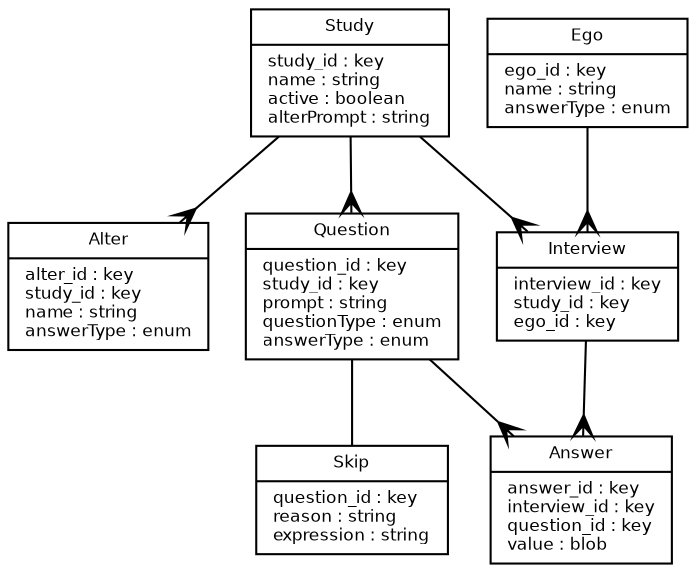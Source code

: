 /*
 * dot -Tpng -o class.png class.dot
 */
digraph G {
	node [ fontname = "Bitstream Vera Sans" fontsize = 8 shape = "record" ] 
	edge [ fontname = "Bitstream Vera Sans" fontsize = 8                  ] 

	Study     [ label = "{Study|study_id : key\lname : string\lactive : boolean\lalterPrompt : string\l}"                         ]
	Ego       [ label = "{Ego|ego_id : key\lname : string\lanswerType : enum\l}"                                                  ]
	Alter     [ label = "{Alter|alter_id : key\lstudy_id : key\lname : string\lanswerType : enum\l}"                              ]
	Question  [ label = "{Question|question_id : key\lstudy_id : key\lprompt : string\lquestionType : enum\lanswerType : enum\l}" ]
	Answer    [ label = "{Answer|answer_id : key\linterview_id : key\lquestion_id : key\lvalue : blob\l}"                         ]
	Interview [ label = "{Interview|interview_id : key\lstudy_id : key\lego_id : key\l}"                                          ]
	Skip      [ label = "{Skip|question_id : key\lreason : string\lexpression : string\l}"                                        ]

	Study     -> Alter     [ arrowhead = "crow" ]
	Study     -> Interview [ arrowhead = "crow" ]
	Study     -> Question  [ arrowhead = "crow" ]
	Question  -> Skip      [ arrowhead = "none" ]
	Question  -> Answer    [ arrowhead = "crow" ]
	Interview -> Answer    [ arrowhead = "crow" ]
	Ego       -> Interview [ arrowhead = "crow" ]
}
